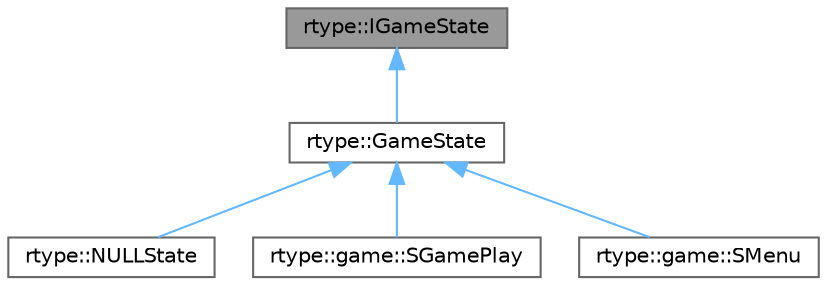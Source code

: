 digraph "rtype::IGameState"
{
 // LATEX_PDF_SIZE
  bgcolor="transparent";
  edge [fontname=Helvetica,fontsize=10,labelfontname=Helvetica,labelfontsize=10];
  node [fontname=Helvetica,fontsize=10,shape=box,height=0.2,width=0.4];
  Node1 [label="rtype::IGameState",height=0.2,width=0.4,color="gray40", fillcolor="grey60", style="filled", fontcolor="black",tooltip="The class of the game state."];
  Node1 -> Node2 [dir="back",color="steelblue1",style="solid"];
  Node2 [label="rtype::GameState",height=0.2,width=0.4,color="gray40", fillcolor="white", style="filled",URL="$classrtype_1_1GameState.html",tooltip="The class of the game state."];
  Node2 -> Node3 [dir="back",color="steelblue1",style="solid"];
  Node3 [label="rtype::NULLState",height=0.2,width=0.4,color="gray40", fillcolor="white", style="filled",URL="$classrtype_1_1NULLState.html",tooltip="The class NULLState of the game state."];
  Node2 -> Node4 [dir="back",color="steelblue1",style="solid"];
  Node4 [label="rtype::game::SGamePlay",height=0.2,width=0.4,color="gray40", fillcolor="white", style="filled",URL="$classrtype_1_1game_1_1SGamePlay.html",tooltip="The class of the game state."];
  Node2 -> Node5 [dir="back",color="steelblue1",style="solid"];
  Node5 [label="rtype::game::SMenu",height=0.2,width=0.4,color="gray40", fillcolor="white", style="filled",URL="$classrtype_1_1game_1_1SMenu.html",tooltip="The class of the game state."];
}

